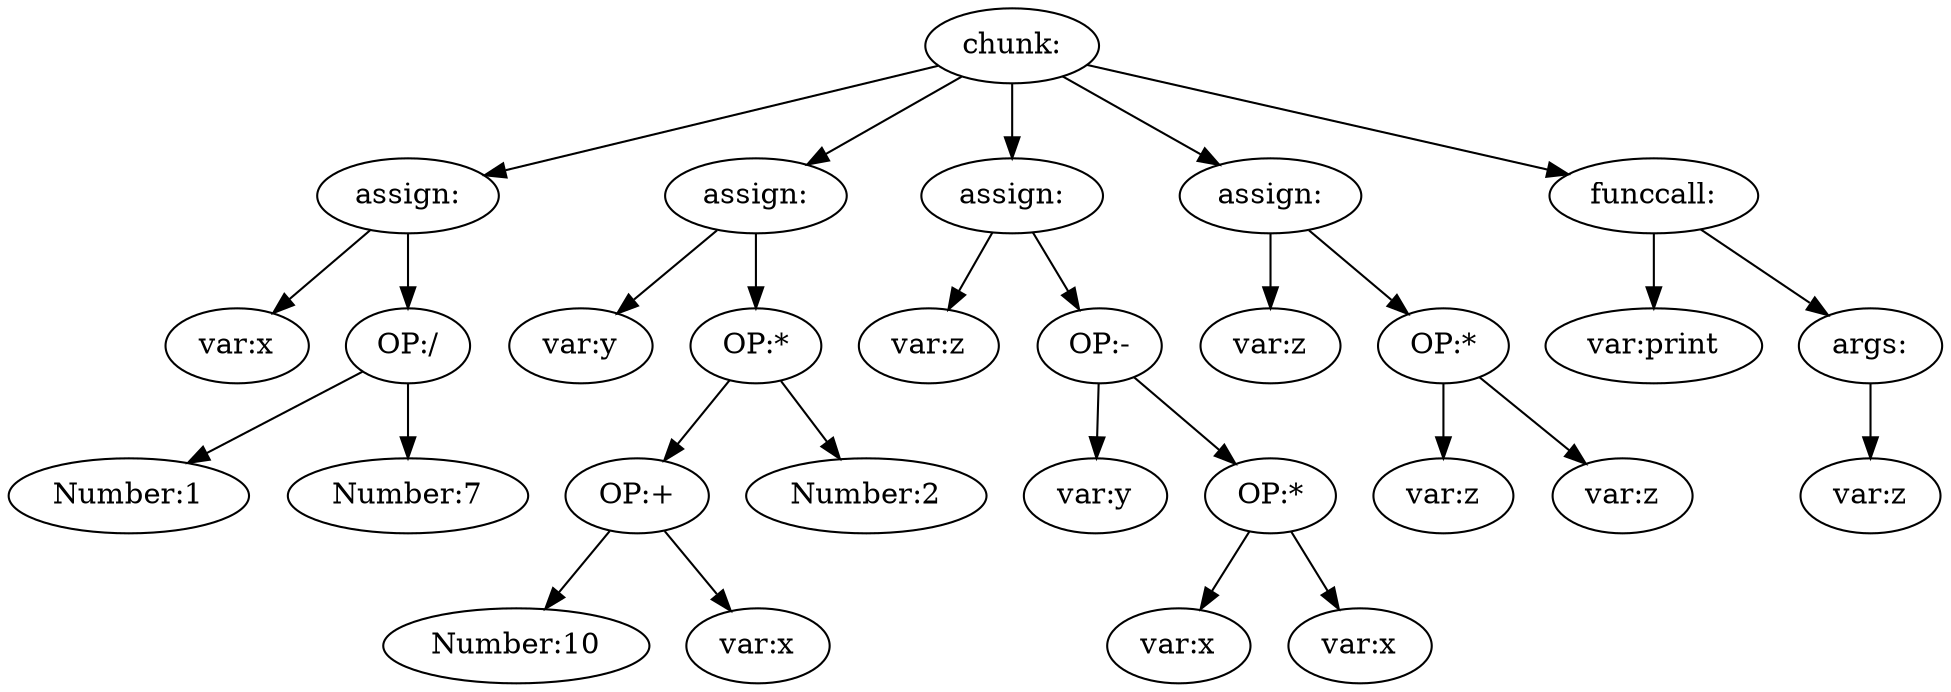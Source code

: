 digraph {
5 [label="chunk:"];
4 [label="assign:"];
0 [label="var:x"];
4 -> 0;
3 [label="OP:/"];
1 [label="Number:1"];
3 -> 1;
2 [label="Number:7"];
3 -> 2;
4 -> 3;
5 -> 4;
12 [label="assign:"];
6 [label="var:y"];
12 -> 6;
11 [label="OP:*"];
9 [label="OP:+"];
7 [label="Number:10"];
9 -> 7;
8 [label="var:x"];
9 -> 8;
11 -> 9;
10 [label="Number:2"];
11 -> 10;
12 -> 11;
5 -> 12;
19 [label="assign:"];
13 [label="var:z"];
19 -> 13;
18 [label="OP:-"];
14 [label="var:y"];
18 -> 14;
17 [label="OP:*"];
15 [label="var:x"];
17 -> 15;
16 [label="var:x"];
17 -> 16;
18 -> 17;
19 -> 18;
5 -> 19;
24 [label="assign:"];
20 [label="var:z"];
24 -> 20;
23 [label="OP:*"];
21 [label="var:z"];
23 -> 21;
22 [label="var:z"];
23 -> 22;
24 -> 23;
5 -> 24;
28 [label="funccall:"];
25 [label="var:print"];
28 -> 25;
27 [label="args:"];
26 [label="var:z"];
27 -> 26;
28 -> 27;
5 -> 28;
}
